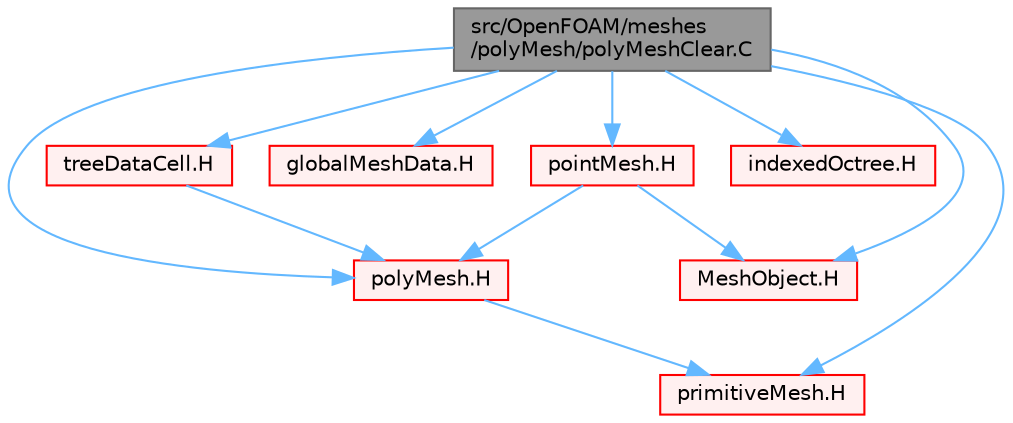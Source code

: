 digraph "src/OpenFOAM/meshes/polyMesh/polyMeshClear.C"
{
 // LATEX_PDF_SIZE
  bgcolor="transparent";
  edge [fontname=Helvetica,fontsize=10,labelfontname=Helvetica,labelfontsize=10];
  node [fontname=Helvetica,fontsize=10,shape=box,height=0.2,width=0.4];
  Node1 [id="Node000001",label="src/OpenFOAM/meshes\l/polyMesh/polyMeshClear.C",height=0.2,width=0.4,color="gray40", fillcolor="grey60", style="filled", fontcolor="black",tooltip=" "];
  Node1 -> Node2 [id="edge1_Node000001_Node000002",color="steelblue1",style="solid",tooltip=" "];
  Node2 [id="Node000002",label="polyMesh.H",height=0.2,width=0.4,color="red", fillcolor="#FFF0F0", style="filled",URL="$polyMesh_8H.html",tooltip=" "];
  Node2 -> Node152 [id="edge2_Node000002_Node000152",color="steelblue1",style="solid",tooltip=" "];
  Node152 [id="Node000152",label="primitiveMesh.H",height=0.2,width=0.4,color="red", fillcolor="#FFF0F0", style="filled",URL="$primitiveMesh_8H.html",tooltip=" "];
  Node1 -> Node152 [id="edge3_Node000001_Node000152",color="steelblue1",style="solid",tooltip=" "];
  Node1 -> Node279 [id="edge4_Node000001_Node000279",color="steelblue1",style="solid",tooltip=" "];
  Node279 [id="Node000279",label="globalMeshData.H",height=0.2,width=0.4,color="red", fillcolor="#FFF0F0", style="filled",URL="$globalMeshData_8H.html",tooltip=" "];
  Node1 -> Node283 [id="edge5_Node000001_Node000283",color="steelblue1",style="solid",tooltip=" "];
  Node283 [id="Node000283",label="MeshObject.H",height=0.2,width=0.4,color="red", fillcolor="#FFF0F0", style="filled",URL="$MeshObject_8H.html",tooltip=" "];
  Node1 -> Node284 [id="edge6_Node000001_Node000284",color="steelblue1",style="solid",tooltip=" "];
  Node284 [id="Node000284",label="indexedOctree.H",height=0.2,width=0.4,color="red", fillcolor="#FFF0F0", style="filled",URL="$indexedOctree_8H.html",tooltip=" "];
  Node1 -> Node294 [id="edge7_Node000001_Node000294",color="steelblue1",style="solid",tooltip=" "];
  Node294 [id="Node000294",label="treeDataCell.H",height=0.2,width=0.4,color="red", fillcolor="#FFF0F0", style="filled",URL="$treeDataCell_8H.html",tooltip=" "];
  Node294 -> Node2 [id="edge8_Node000294_Node000002",color="steelblue1",style="solid",tooltip=" "];
  Node1 -> Node296 [id="edge9_Node000001_Node000296",color="steelblue1",style="solid",tooltip=" "];
  Node296 [id="Node000296",label="pointMesh.H",height=0.2,width=0.4,color="red", fillcolor="#FFF0F0", style="filled",URL="$pointMesh_8H.html",tooltip=" "];
  Node296 -> Node283 [id="edge10_Node000296_Node000283",color="steelblue1",style="solid",tooltip=" "];
  Node296 -> Node2 [id="edge11_Node000296_Node000002",color="steelblue1",style="solid",tooltip=" "];
}
